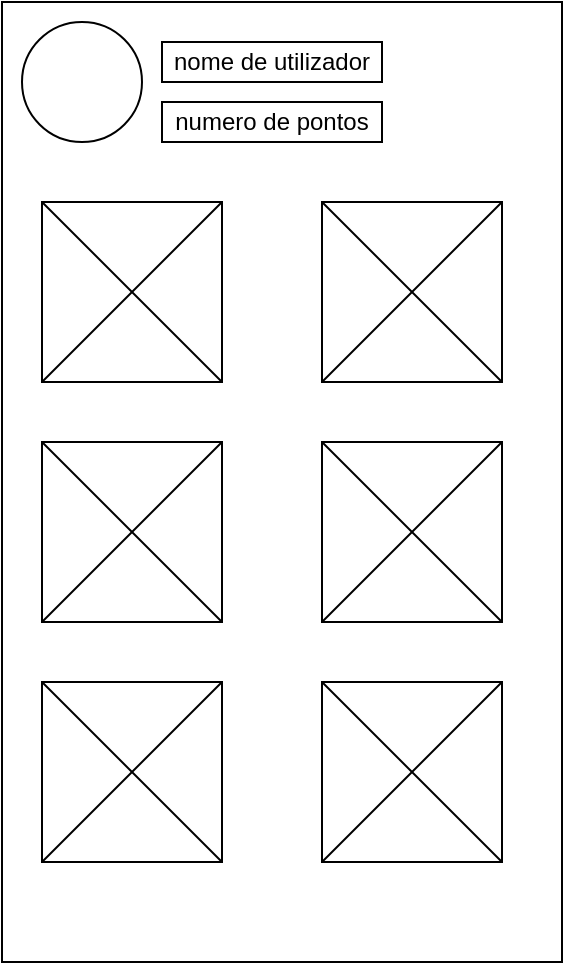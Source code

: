 <mxfile version="15.5.6" type="device"><diagram id="ptjiflTcVbHGl6k8i3YB" name="Page-1"><mxGraphModel dx="1422" dy="804" grid="1" gridSize="10" guides="1" tooltips="1" connect="1" arrows="1" fold="1" page="1" pageScale="1" pageWidth="827" pageHeight="1169" math="0" shadow="0"><root><mxCell id="0"/><mxCell id="1" parent="0"/><mxCell id="0InHPHzwQT63eLOZkmyj-2" value="" style="rounded=0;whiteSpace=wrap;html=1;" vertex="1" parent="1"><mxGeometry x="260" y="120" width="280" height="480" as="geometry"/></mxCell><mxCell id="0InHPHzwQT63eLOZkmyj-3" value="" style="ellipse;whiteSpace=wrap;html=1;aspect=fixed;" vertex="1" parent="1"><mxGeometry x="270" y="130" width="60" height="60" as="geometry"/></mxCell><mxCell id="0InHPHzwQT63eLOZkmyj-4" value="nome de utilizador" style="rounded=0;whiteSpace=wrap;html=1;" vertex="1" parent="1"><mxGeometry x="340" y="140" width="110" height="20" as="geometry"/></mxCell><mxCell id="0InHPHzwQT63eLOZkmyj-5" value="numero de pontos" style="rounded=0;whiteSpace=wrap;html=1;" vertex="1" parent="1"><mxGeometry x="340" y="170" width="110" height="20" as="geometry"/></mxCell><mxCell id="0InHPHzwQT63eLOZkmyj-6" value="" style="whiteSpace=wrap;html=1;aspect=fixed;" vertex="1" parent="1"><mxGeometry x="420" y="220" width="90" height="90" as="geometry"/></mxCell><mxCell id="0InHPHzwQT63eLOZkmyj-7" value="" style="endArrow=none;html=1;rounded=0;exitX=1;exitY=0;exitDx=0;exitDy=0;entryX=0;entryY=1;entryDx=0;entryDy=0;" edge="1" parent="1" source="0InHPHzwQT63eLOZkmyj-6" target="0InHPHzwQT63eLOZkmyj-6"><mxGeometry width="50" height="50" relative="1" as="geometry"><mxPoint x="390" y="440" as="sourcePoint"/><mxPoint x="440" y="390" as="targetPoint"/></mxGeometry></mxCell><mxCell id="0InHPHzwQT63eLOZkmyj-8" value="" style="endArrow=none;html=1;rounded=0;entryX=0;entryY=0;entryDx=0;entryDy=0;exitX=1;exitY=1;exitDx=0;exitDy=0;" edge="1" parent="1" source="0InHPHzwQT63eLOZkmyj-6" target="0InHPHzwQT63eLOZkmyj-6"><mxGeometry width="50" height="50" relative="1" as="geometry"><mxPoint x="390" y="440" as="sourcePoint"/><mxPoint x="440" y="390" as="targetPoint"/></mxGeometry></mxCell><mxCell id="0InHPHzwQT63eLOZkmyj-9" value="" style="whiteSpace=wrap;html=1;aspect=fixed;" vertex="1" parent="1"><mxGeometry x="280" y="340" width="90" height="90" as="geometry"/></mxCell><mxCell id="0InHPHzwQT63eLOZkmyj-10" value="" style="endArrow=none;html=1;rounded=0;exitX=1;exitY=0;exitDx=0;exitDy=0;entryX=0;entryY=1;entryDx=0;entryDy=0;" edge="1" parent="1"><mxGeometry width="50" height="50" relative="1" as="geometry"><mxPoint x="370" y="340" as="sourcePoint"/><mxPoint x="280" y="430" as="targetPoint"/></mxGeometry></mxCell><mxCell id="0InHPHzwQT63eLOZkmyj-11" value="" style="endArrow=none;html=1;rounded=0;entryX=0;entryY=0;entryDx=0;entryDy=0;exitX=1;exitY=1;exitDx=0;exitDy=0;" edge="1" parent="1"><mxGeometry width="50" height="50" relative="1" as="geometry"><mxPoint x="370" y="430" as="sourcePoint"/><mxPoint x="280" y="340" as="targetPoint"/></mxGeometry></mxCell><mxCell id="0InHPHzwQT63eLOZkmyj-12" value="" style="whiteSpace=wrap;html=1;aspect=fixed;" vertex="1" parent="1"><mxGeometry x="280" y="220" width="90" height="90" as="geometry"/></mxCell><mxCell id="0InHPHzwQT63eLOZkmyj-13" value="" style="endArrow=none;html=1;rounded=0;exitX=1;exitY=0;exitDx=0;exitDy=0;entryX=0;entryY=1;entryDx=0;entryDy=0;" edge="1" parent="1"><mxGeometry width="50" height="50" relative="1" as="geometry"><mxPoint x="370" y="220" as="sourcePoint"/><mxPoint x="280" y="310" as="targetPoint"/></mxGeometry></mxCell><mxCell id="0InHPHzwQT63eLOZkmyj-14" value="" style="endArrow=none;html=1;rounded=0;entryX=0;entryY=0;entryDx=0;entryDy=0;exitX=1;exitY=1;exitDx=0;exitDy=0;" edge="1" parent="1"><mxGeometry width="50" height="50" relative="1" as="geometry"><mxPoint x="370" y="310" as="sourcePoint"/><mxPoint x="280" y="220" as="targetPoint"/></mxGeometry></mxCell><mxCell id="0InHPHzwQT63eLOZkmyj-15" value="" style="whiteSpace=wrap;html=1;aspect=fixed;" vertex="1" parent="1"><mxGeometry x="420" y="340" width="90" height="90" as="geometry"/></mxCell><mxCell id="0InHPHzwQT63eLOZkmyj-16" value="" style="endArrow=none;html=1;rounded=0;exitX=1;exitY=0;exitDx=0;exitDy=0;entryX=0;entryY=1;entryDx=0;entryDy=0;" edge="1" parent="1"><mxGeometry width="50" height="50" relative="1" as="geometry"><mxPoint x="510" y="340" as="sourcePoint"/><mxPoint x="420" y="430" as="targetPoint"/></mxGeometry></mxCell><mxCell id="0InHPHzwQT63eLOZkmyj-17" value="" style="endArrow=none;html=1;rounded=0;entryX=0;entryY=0;entryDx=0;entryDy=0;exitX=1;exitY=1;exitDx=0;exitDy=0;" edge="1" parent="1"><mxGeometry width="50" height="50" relative="1" as="geometry"><mxPoint x="510" y="430" as="sourcePoint"/><mxPoint x="420" y="340" as="targetPoint"/></mxGeometry></mxCell><mxCell id="0InHPHzwQT63eLOZkmyj-18" value="" style="whiteSpace=wrap;html=1;aspect=fixed;" vertex="1" parent="1"><mxGeometry x="280" y="460" width="90" height="90" as="geometry"/></mxCell><mxCell id="0InHPHzwQT63eLOZkmyj-19" value="" style="endArrow=none;html=1;rounded=0;exitX=1;exitY=0;exitDx=0;exitDy=0;entryX=0;entryY=1;entryDx=0;entryDy=0;" edge="1" parent="1"><mxGeometry width="50" height="50" relative="1" as="geometry"><mxPoint x="370" y="460" as="sourcePoint"/><mxPoint x="280" y="550" as="targetPoint"/></mxGeometry></mxCell><mxCell id="0InHPHzwQT63eLOZkmyj-20" value="" style="endArrow=none;html=1;rounded=0;entryX=0;entryY=0;entryDx=0;entryDy=0;exitX=1;exitY=1;exitDx=0;exitDy=0;" edge="1" parent="1"><mxGeometry width="50" height="50" relative="1" as="geometry"><mxPoint x="370" y="550" as="sourcePoint"/><mxPoint x="280" y="460" as="targetPoint"/></mxGeometry></mxCell><mxCell id="0InHPHzwQT63eLOZkmyj-21" value="" style="whiteSpace=wrap;html=1;aspect=fixed;" vertex="1" parent="1"><mxGeometry x="420" y="460" width="90" height="90" as="geometry"/></mxCell><mxCell id="0InHPHzwQT63eLOZkmyj-22" value="" style="endArrow=none;html=1;rounded=0;exitX=1;exitY=0;exitDx=0;exitDy=0;entryX=0;entryY=1;entryDx=0;entryDy=0;" edge="1" parent="1"><mxGeometry width="50" height="50" relative="1" as="geometry"><mxPoint x="510" y="460" as="sourcePoint"/><mxPoint x="420" y="550" as="targetPoint"/></mxGeometry></mxCell><mxCell id="0InHPHzwQT63eLOZkmyj-23" value="" style="endArrow=none;html=1;rounded=0;entryX=0;entryY=0;entryDx=0;entryDy=0;exitX=1;exitY=1;exitDx=0;exitDy=0;" edge="1" parent="1"><mxGeometry width="50" height="50" relative="1" as="geometry"><mxPoint x="510" y="550" as="sourcePoint"/><mxPoint x="420" y="460" as="targetPoint"/></mxGeometry></mxCell></root></mxGraphModel></diagram></mxfile>
